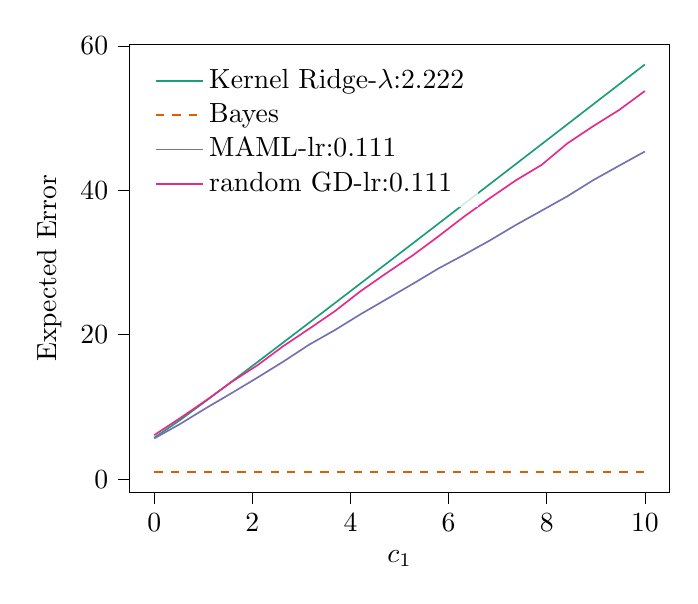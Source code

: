 % This file was created with tikzplotlib v0.10.1.
\begin{tikzpicture}

\definecolor{chocolate217952}{RGB}{217,95,2}
\definecolor{darkcyan27158119}{RGB}{27,158,119}
\definecolor{darkgray176}{RGB}{176,176,176}
\definecolor{deeppink23141138}{RGB}{231,41,138}
\definecolor{lightslategray117112179}{RGB}{117,112,179}

\begin{axis}[
legend cell align={left},
legend style={
  fill opacity=0.8,
  draw opacity=1,
  text opacity=1,
  at={(0.03,0.97)},
  anchor=north west,
  draw=none
},
tick align=outside,
tick pos=left,
x grid style={darkgray176},
xlabel={\(\displaystyle c_{1}\)},
xmin=-0.499, xmax=10.5,
xtick style={color=black},
y grid style={darkgray176},
ylabel={Expected Error},
ymin=-1.821, ymax=60.239,
ytick style={color=black}
]
\addplot [semithick, darkcyan27158119]
table {%
0.001 5.749
0.527 8.193
1.054 10.842
1.58 13.527
2.106 16.231
2.632 18.947
3.159 21.671
3.685 24.403
4.211 27.139
4.737 29.879
5.264 32.623
5.79 35.37
6.316 38.12
6.842 40.871
7.369 43.625
7.895 46.381
8.421 49.138
8.947 51.897
9.474 54.657
10 57.418
};
\addlegendentry{Kernel Ridge-$\lambda$:2.222}
\addplot [semithick, chocolate217952, dashed]
table {%
0.001 1.0
0.527 1.0
1.054 1.0
1.58 1.0
2.106 1.0
2.632 1.0
3.159 1.0
3.685 1.0
4.211 1.0
4.737 1.0
5.264 1.0
5.79 1.0
6.316 1.0
6.842 1.0
7.369 1.0
7.895 1.0
8.421 1.0
8.947 1.0
9.474 1.0
10 1.0
};
\addlegendentry{Bayes}
\addplot [semithick, lightslategray117112179]
table {%
0.001 5.651
0.527 7.65
1.054 9.841
1.58 11.936
2.106 14.081
2.632 16.291
3.159 18.638
3.685 20.664
4.211 22.866
4.737 24.941
5.264 27.023
5.79 29.163
6.316 31.077
6.842 33.064
7.369 35.194
7.895 37.179
8.421 39.175
8.947 41.401
9.474 43.401
10 45.369
};
\addlegendentry{MAML-lr:0.111}
\addplot [semithick, deeppink23141138]
table {%
0.001 6.114
0.527 8.461
1.054 10.904
1.58 13.484
2.106 15.789
2.632 18.437
3.159 20.834
3.685 23.283
4.211 26.062
4.737 28.551
5.264 30.969
5.79 33.613
6.316 36.361
6.842 38.919
7.369 41.371
7.895 43.516
8.421 46.499
8.947 48.873
9.474 51.111
10 53.742
};
\addlegendentry{random GD-lr:0.111}
\end{axis}

\end{tikzpicture}
